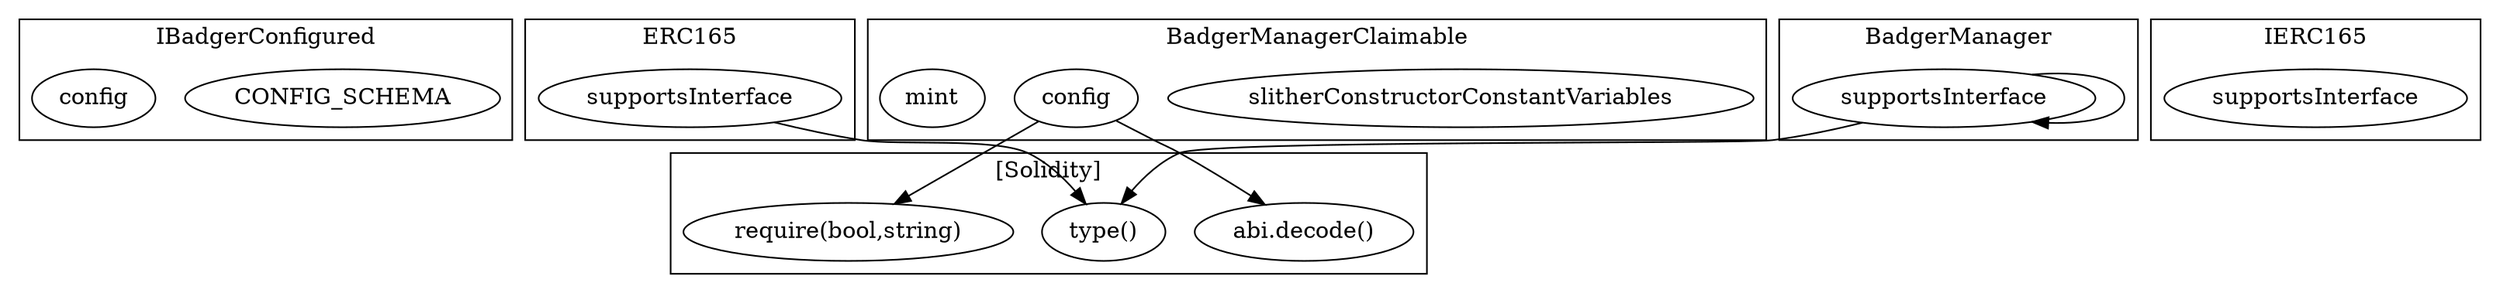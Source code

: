 strict digraph {
subgraph cluster_6468_IBadgerConfigured {
label = "IBadgerConfigured"
"6468_CONFIG_SCHEMA" [label="CONFIG_SCHEMA"]
"6468_config" [label="config"]
}subgraph cluster_3081_ERC165 {
label = "ERC165"
"3081_supportsInterface" [label="supportsInterface"]
}subgraph cluster_6926_BadgerManagerClaimable {
label = "BadgerManagerClaimable"
"6926_slitherConstructorConstantVariables" [label="slitherConstructorConstantVariables"]
"6926_config" [label="config"]
"6926_mint" [label="mint"]
}subgraph cluster_3093_IERC165 {
label = "IERC165"
"3093_supportsInterface" [label="supportsInterface"]
}subgraph cluster_6840_BadgerManager {
label = "BadgerManager"
"6840_supportsInterface" [label="supportsInterface"]
"6840_supportsInterface" -> "6840_supportsInterface"
}subgraph cluster_solidity {
label = "[Solidity]"
"abi.decode()" 
"require(bool,string)" 
"type()" 
"6926_config" -> "abi.decode()"
"6926_config" -> "require(bool,string)"
"3081_supportsInterface" -> "type()"
"6840_supportsInterface" -> "type()"
}
}